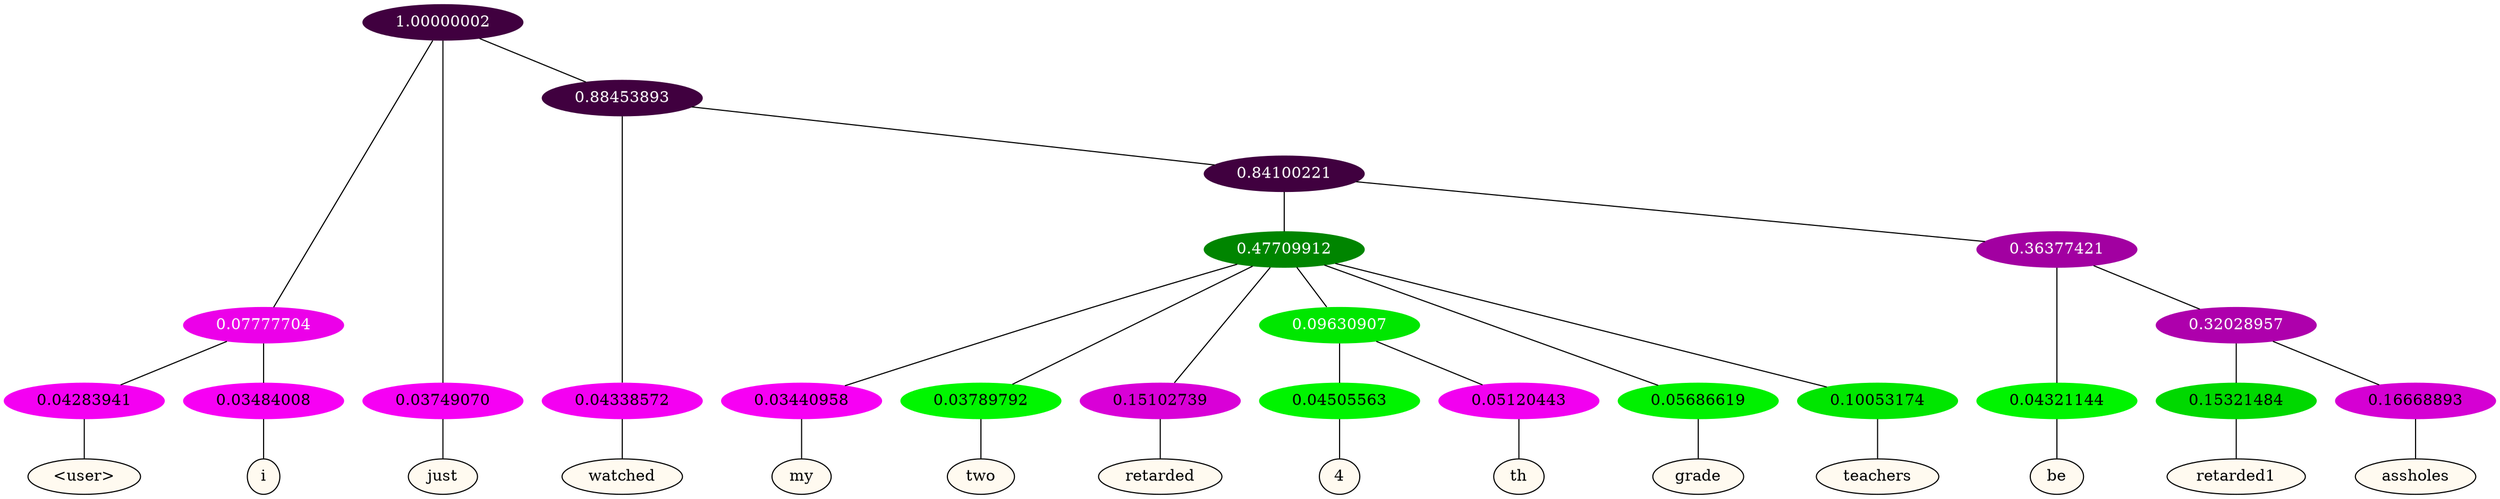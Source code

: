 graph {
	node [format=png height=0.15 nodesep=0.001 ordering=out overlap=prism overlap_scaling=0.01 ranksep=0.001 ratio=0.2 style=filled width=0.15]
	{
		rank=same
		a_w_4 [label="\<user\>" color=black fillcolor=floralwhite style="filled,solid"]
		a_w_5 [label=i color=black fillcolor=floralwhite style="filled,solid"]
		a_w_2 [label=just color=black fillcolor=floralwhite style="filled,solid"]
		a_w_6 [label=watched color=black fillcolor=floralwhite style="filled,solid"]
		a_w_10 [label=my color=black fillcolor=floralwhite style="filled,solid"]
		a_w_11 [label=two color=black fillcolor=floralwhite style="filled,solid"]
		a_w_12 [label=retarded color=black fillcolor=floralwhite style="filled,solid"]
		a_w_18 [label=4 color=black fillcolor=floralwhite style="filled,solid"]
		a_w_19 [label=th color=black fillcolor=floralwhite style="filled,solid"]
		a_w_14 [label=grade color=black fillcolor=floralwhite style="filled,solid"]
		a_w_15 [label=teachers color=black fillcolor=floralwhite style="filled,solid"]
		a_w_16 [label=be color=black fillcolor=floralwhite style="filled,solid"]
		a_w_20 [label=retarded1 color=black fillcolor=floralwhite style="filled,solid"]
		a_w_21 [label=assholes color=black fillcolor=floralwhite style="filled,solid"]
	}
	a_n_4 -- a_w_4
	a_n_5 -- a_w_5
	a_n_2 -- a_w_2
	a_n_6 -- a_w_6
	a_n_10 -- a_w_10
	a_n_11 -- a_w_11
	a_n_12 -- a_w_12
	a_n_18 -- a_w_18
	a_n_19 -- a_w_19
	a_n_14 -- a_w_14
	a_n_15 -- a_w_15
	a_n_16 -- a_w_16
	a_n_20 -- a_w_20
	a_n_21 -- a_w_21
	{
		rank=same
		a_n_4 [label=0.04283941 color="0.835 1.000 0.957" fontcolor=black]
		a_n_5 [label=0.03484008 color="0.835 1.000 0.965" fontcolor=black]
		a_n_2 [label=0.03749070 color="0.835 1.000 0.963" fontcolor=black]
		a_n_6 [label=0.04338572 color="0.835 1.000 0.957" fontcolor=black]
		a_n_10 [label=0.03440958 color="0.835 1.000 0.966" fontcolor=black]
		a_n_11 [label=0.03789792 color="0.334 1.000 0.962" fontcolor=black]
		a_n_12 [label=0.15102739 color="0.835 1.000 0.849" fontcolor=black]
		a_n_18 [label=0.04505563 color="0.334 1.000 0.955" fontcolor=black]
		a_n_19 [label=0.05120443 color="0.835 1.000 0.949" fontcolor=black]
		a_n_14 [label=0.05686619 color="0.334 1.000 0.943" fontcolor=black]
		a_n_15 [label=0.10053174 color="0.334 1.000 0.899" fontcolor=black]
		a_n_16 [label=0.04321144 color="0.334 1.000 0.957" fontcolor=black]
		a_n_20 [label=0.15321484 color="0.334 1.000 0.847" fontcolor=black]
		a_n_21 [label=0.16668893 color="0.835 1.000 0.833" fontcolor=black]
	}
	a_n_0 [label=1.00000002 color="0.835 1.000 0.250" fontcolor=grey99]
	a_n_1 [label=0.07777704 color="0.835 1.000 0.922" fontcolor=grey99]
	a_n_0 -- a_n_1
	a_n_0 -- a_n_2
	a_n_3 [label=0.88453893 color="0.835 1.000 0.250" fontcolor=grey99]
	a_n_0 -- a_n_3
	a_n_1 -- a_n_4
	a_n_1 -- a_n_5
	a_n_3 -- a_n_6
	a_n_7 [label=0.84100221 color="0.835 1.000 0.250" fontcolor=grey99]
	a_n_3 -- a_n_7
	a_n_8 [label=0.47709912 color="0.334 1.000 0.523" fontcolor=grey99]
	a_n_7 -- a_n_8
	a_n_9 [label=0.36377421 color="0.835 1.000 0.636" fontcolor=grey99]
	a_n_7 -- a_n_9
	a_n_8 -- a_n_10
	a_n_8 -- a_n_11
	a_n_8 -- a_n_12
	a_n_13 [label=0.09630907 color="0.334 1.000 0.904" fontcolor=grey99]
	a_n_8 -- a_n_13
	a_n_8 -- a_n_14
	a_n_8 -- a_n_15
	a_n_9 -- a_n_16
	a_n_17 [label=0.32028957 color="0.835 1.000 0.680" fontcolor=grey99]
	a_n_9 -- a_n_17
	a_n_13 -- a_n_18
	a_n_13 -- a_n_19
	a_n_17 -- a_n_20
	a_n_17 -- a_n_21
}
